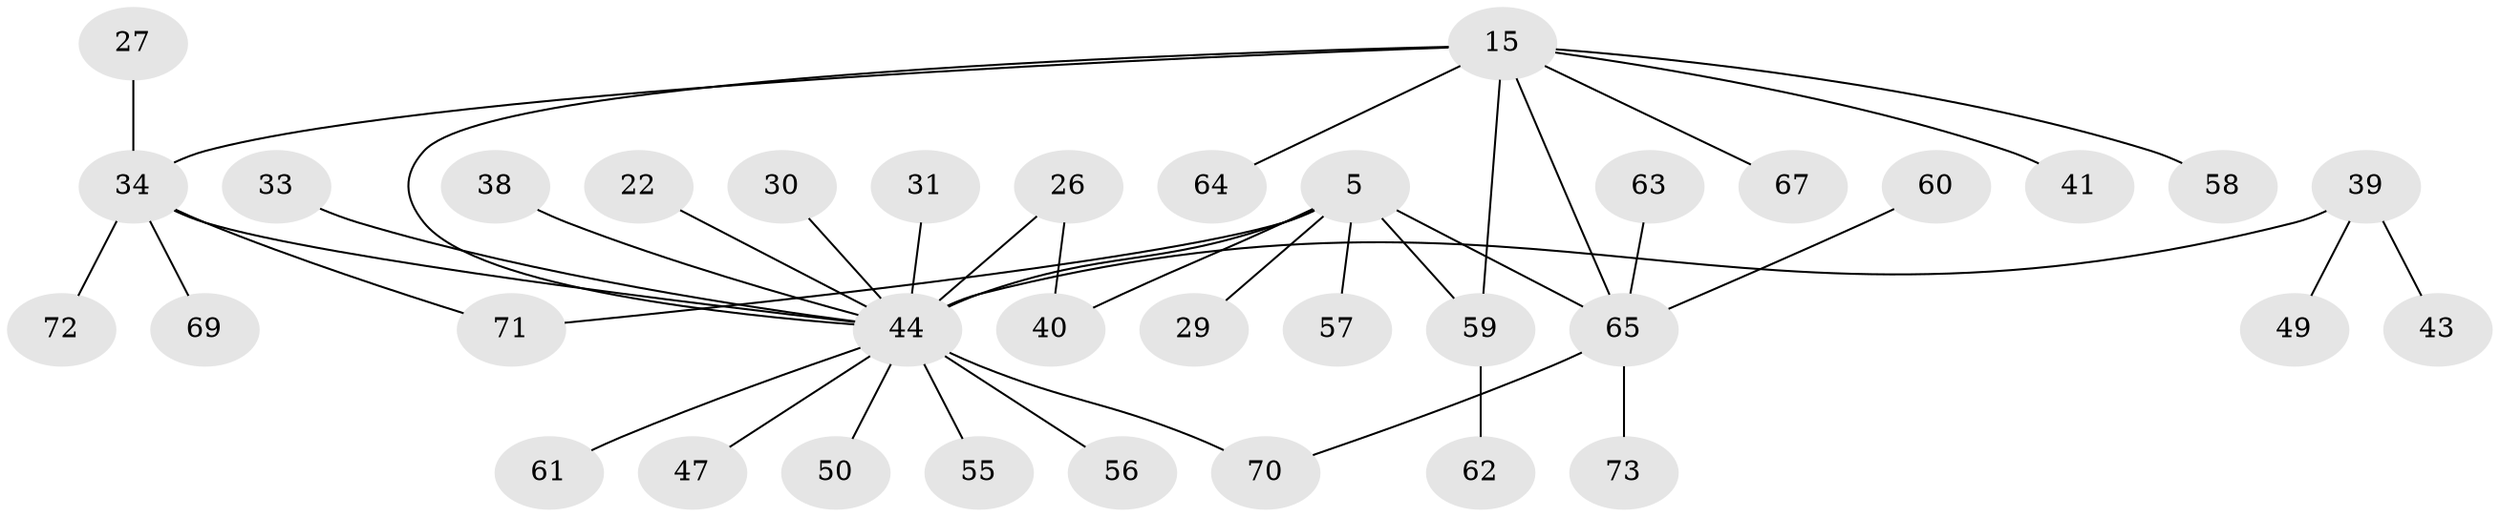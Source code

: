 // original degree distribution, {5: 0.0273972602739726, 9: 0.0136986301369863, 4: 0.0684931506849315, 11: 0.0136986301369863, 2: 0.1780821917808219, 7: 0.0547945205479452, 8: 0.0273972602739726, 6: 0.0136986301369863, 3: 0.0684931506849315, 1: 0.5342465753424658}
// Generated by graph-tools (version 1.1) at 2025/55/03/09/25 04:55:53]
// undirected, 36 vertices, 41 edges
graph export_dot {
graph [start="1"]
  node [color=gray90,style=filled];
  5;
  15 [super="+9"];
  22;
  26 [super="+19"];
  27;
  29;
  30;
  31;
  33;
  34 [super="+2"];
  38;
  39;
  40 [super="+6"];
  41 [super="+20"];
  43;
  44 [super="+11+21+25"];
  47;
  49;
  50;
  55 [super="+46"];
  56;
  57 [super="+24"];
  58 [super="+53"];
  59 [super="+54"];
  60;
  61;
  62;
  63;
  64;
  65 [super="+37+8+48"];
  67;
  69 [super="+68"];
  70 [super="+42+35"];
  71 [super="+18"];
  72 [super="+16+23+36+51"];
  73 [super="+66"];
  5 -- 29;
  5 -- 44 [weight=4];
  5 -- 71;
  5 -- 57;
  5 -- 65;
  5 -- 59;
  5 -- 40 [weight=2];
  15 -- 65 [weight=3];
  15 -- 67;
  15 -- 44;
  15 -- 64;
  15 -- 41;
  15 -- 58;
  15 -- 34 [weight=2];
  15 -- 59 [weight=2];
  22 -- 44;
  26 -- 44;
  26 -- 40;
  27 -- 34;
  30 -- 44;
  31 -- 44;
  33 -- 44;
  34 -- 44 [weight=3];
  34 -- 69;
  34 -- 71;
  34 -- 72;
  38 -- 44;
  39 -- 43;
  39 -- 49;
  39 -- 44 [weight=2];
  44 -- 47;
  44 -- 56;
  44 -- 50;
  44 -- 55;
  44 -- 61;
  44 -- 70 [weight=2];
  59 -- 62;
  60 -- 65;
  63 -- 65;
  65 -- 73;
  65 -- 70;
}
